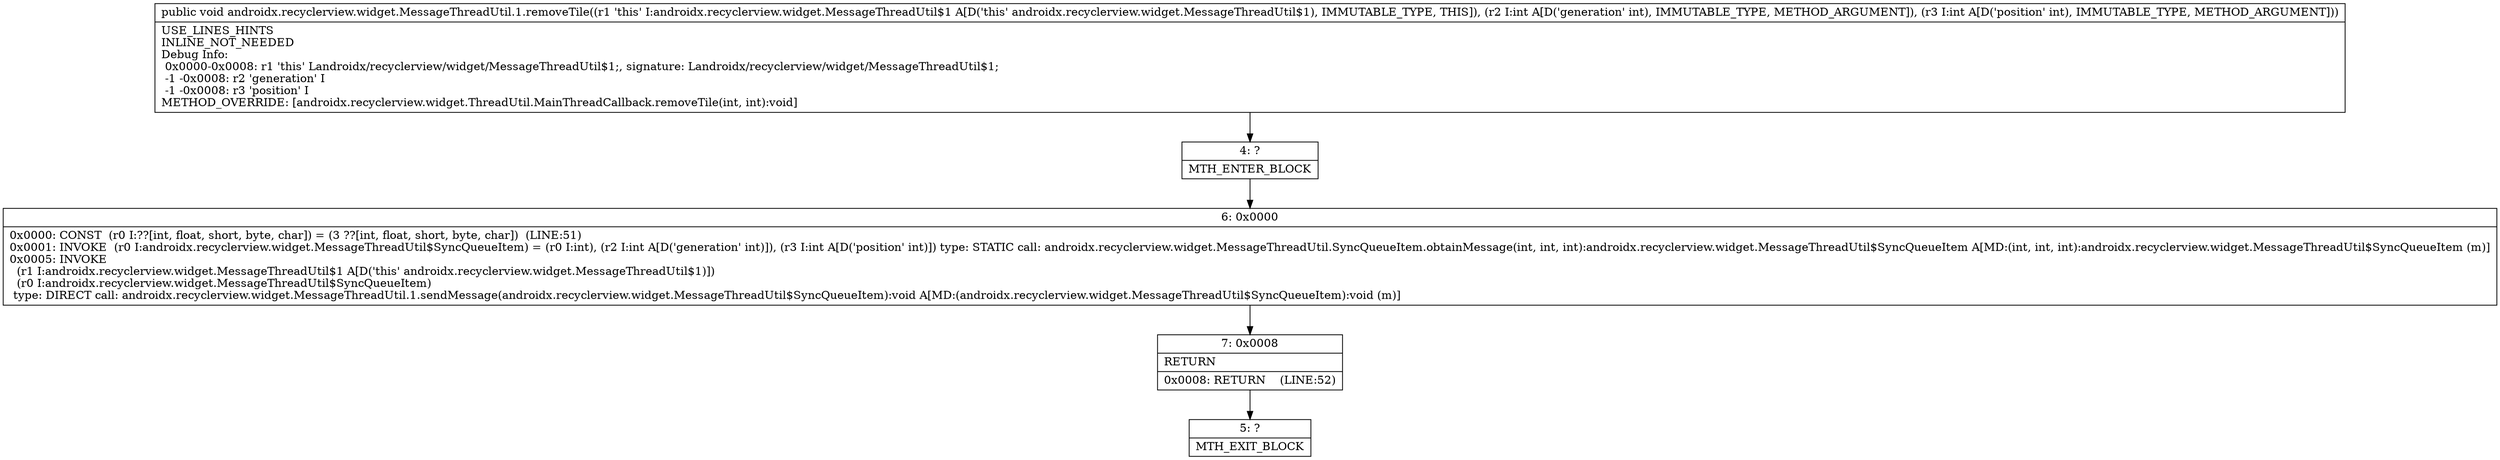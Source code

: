 digraph "CFG forandroidx.recyclerview.widget.MessageThreadUtil.1.removeTile(II)V" {
Node_4 [shape=record,label="{4\:\ ?|MTH_ENTER_BLOCK\l}"];
Node_6 [shape=record,label="{6\:\ 0x0000|0x0000: CONST  (r0 I:??[int, float, short, byte, char]) = (3 ??[int, float, short, byte, char])  (LINE:51)\l0x0001: INVOKE  (r0 I:androidx.recyclerview.widget.MessageThreadUtil$SyncQueueItem) = (r0 I:int), (r2 I:int A[D('generation' int)]), (r3 I:int A[D('position' int)]) type: STATIC call: androidx.recyclerview.widget.MessageThreadUtil.SyncQueueItem.obtainMessage(int, int, int):androidx.recyclerview.widget.MessageThreadUtil$SyncQueueItem A[MD:(int, int, int):androidx.recyclerview.widget.MessageThreadUtil$SyncQueueItem (m)]\l0x0005: INVOKE  \l  (r1 I:androidx.recyclerview.widget.MessageThreadUtil$1 A[D('this' androidx.recyclerview.widget.MessageThreadUtil$1)])\l  (r0 I:androidx.recyclerview.widget.MessageThreadUtil$SyncQueueItem)\l type: DIRECT call: androidx.recyclerview.widget.MessageThreadUtil.1.sendMessage(androidx.recyclerview.widget.MessageThreadUtil$SyncQueueItem):void A[MD:(androidx.recyclerview.widget.MessageThreadUtil$SyncQueueItem):void (m)]\l}"];
Node_7 [shape=record,label="{7\:\ 0x0008|RETURN\l|0x0008: RETURN    (LINE:52)\l}"];
Node_5 [shape=record,label="{5\:\ ?|MTH_EXIT_BLOCK\l}"];
MethodNode[shape=record,label="{public void androidx.recyclerview.widget.MessageThreadUtil.1.removeTile((r1 'this' I:androidx.recyclerview.widget.MessageThreadUtil$1 A[D('this' androidx.recyclerview.widget.MessageThreadUtil$1), IMMUTABLE_TYPE, THIS]), (r2 I:int A[D('generation' int), IMMUTABLE_TYPE, METHOD_ARGUMENT]), (r3 I:int A[D('position' int), IMMUTABLE_TYPE, METHOD_ARGUMENT]))  | USE_LINES_HINTS\lINLINE_NOT_NEEDED\lDebug Info:\l  0x0000\-0x0008: r1 'this' Landroidx\/recyclerview\/widget\/MessageThreadUtil$1;, signature: Landroidx\/recyclerview\/widget\/MessageThreadUtil$1;\l  \-1 \-0x0008: r2 'generation' I\l  \-1 \-0x0008: r3 'position' I\lMETHOD_OVERRIDE: [androidx.recyclerview.widget.ThreadUtil.MainThreadCallback.removeTile(int, int):void]\l}"];
MethodNode -> Node_4;Node_4 -> Node_6;
Node_6 -> Node_7;
Node_7 -> Node_5;
}

